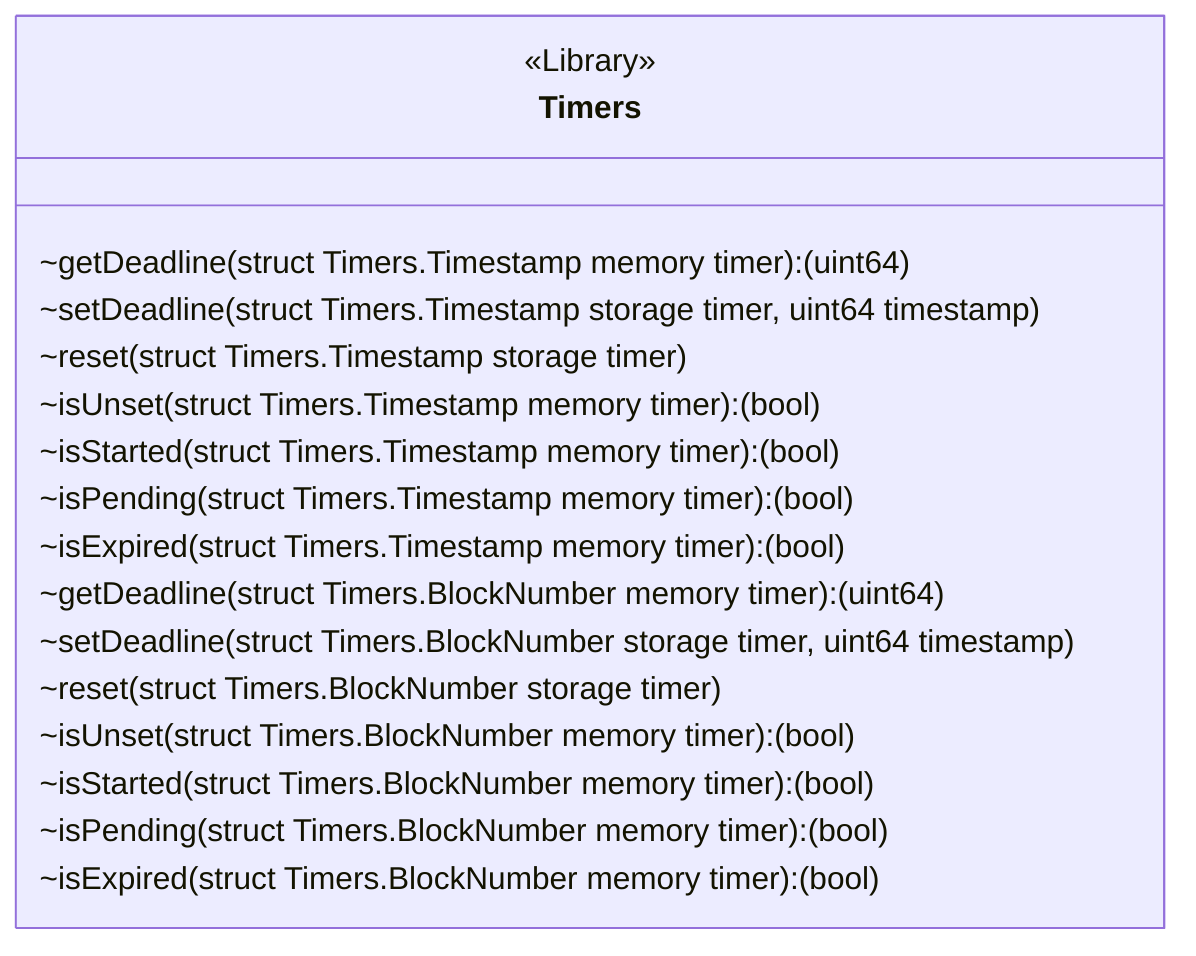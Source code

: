 classDiagram
  %% 168:1873:0
  class Timers {
    <<Library>>
    ~getDeadline(struct Timers.Timestamp memory timer): (uint64)
    ~setDeadline(struct Timers.Timestamp storage timer, uint64 timestamp)
    ~reset(struct Timers.Timestamp storage timer)
    ~isUnset(struct Timers.Timestamp memory timer): (bool)
    ~isStarted(struct Timers.Timestamp memory timer): (bool)
    ~isPending(struct Timers.Timestamp memory timer): (bool)
    ~isExpired(struct Timers.Timestamp memory timer): (bool)
    ~getDeadline(struct Timers.BlockNumber memory timer): (uint64)
    ~setDeadline(struct Timers.BlockNumber storage timer, uint64 timestamp)
    ~reset(struct Timers.BlockNumber storage timer)
    ~isUnset(struct Timers.BlockNumber memory timer): (bool)
    ~isStarted(struct Timers.BlockNumber memory timer): (bool)
    ~isPending(struct Timers.BlockNumber memory timer): (bool)
    ~isExpired(struct Timers.BlockNumber memory timer): (bool)
  }